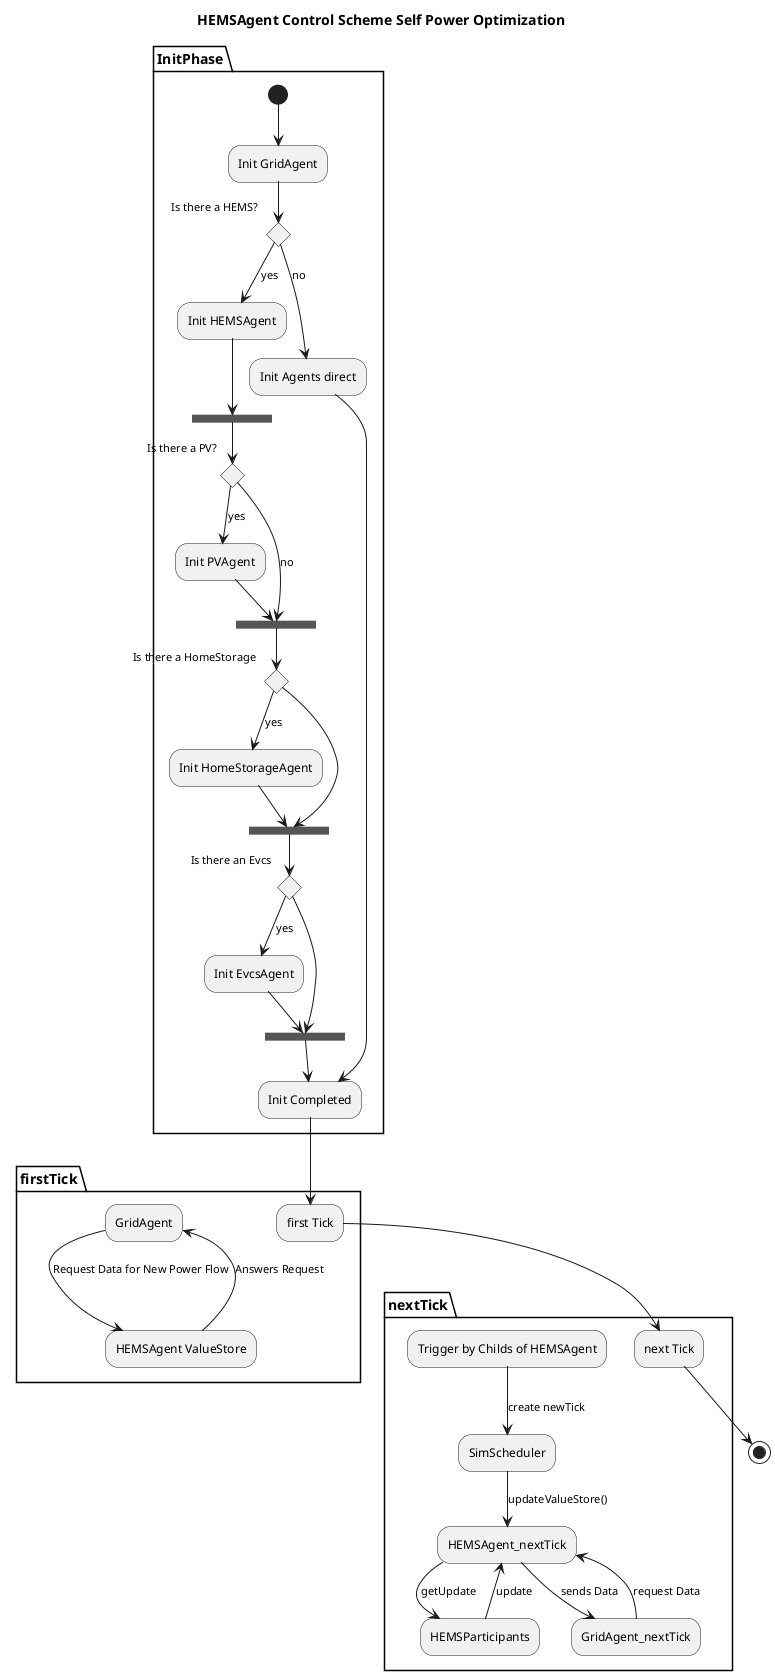@startuml
title HEMSAgent Control Scheme Self Power Optimization
partition InitPhase {
(*) --> "Init GridAgent"


if "Is there a HEMS?"
--> [yes] "Init HEMSAgent"
--> ===B1===

===B1=== --> if "Is there a PV?"
--> [yes] "Init PVAgent"
--> ===B2===
else
--> [no] ===B2===
endif

===B2=== --> if "Is there a HomeStorage"
--> [yes] "Init HomeStorageAgent"
--> ===B3===
else
--> ===B3===
endif

===B3=== --> if "Is there an Evcs"
--> [yes] "Init EvcsAgent"
--> ===B4===

else
--> ===B4===
endif

else
--> [no] "Init Agents direct"
endif
--> "Init Completed"
}

===B4=== --> "Init Completed"

partition firstTick {
--> "first Tick"
"GridAgent" -->[Request Data for New Power Flow] "HEMSAgent ValueStore"
--> [Answers Request] "GridAgent"
}
partition nextTick {
"first Tick" --> "next Tick"
"Trigger by Childs of HEMSAgent" -->[create newTick] "SimScheduler"
"SimScheduler" --> [updateValueStore()] "HEMSAgent_nextTick"
--> [getUpdate] "HEMSParticipants"
--> [update] "HEMSAgent_nextTick"
"GridAgent_nextTick" -->[request Data] "HEMSAgent_nextTick"
"HEMSAgent_nextTick" --> [sends Data] "GridAgent_nextTick"
}
"next Tick" --> (*)


/'-->[Update] "HEMSAgent ValueStore"
--> "next tick"
--> [PowerFlow] "GridAgent"
--> "Update all Particpants"

'/











@enduml